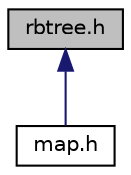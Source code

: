 digraph "rbtree.h"
{
 // LATEX_PDF_SIZE
  edge [fontname="Helvetica",fontsize="10",labelfontname="Helvetica",labelfontsize="10"];
  node [fontname="Helvetica",fontsize="10",shape=record];
  Node1 [label="rbtree.h",height=0.2,width=0.4,color="black", fillcolor="grey75", style="filled", fontcolor="black",tooltip="Заголовочный файл rbtree.h с реализацией черно-красного дерева для контейнера map."];
  Node1 -> Node2 [dir="back",color="midnightblue",fontsize="10",style="solid",fontname="Helvetica"];
  Node2 [label="map.h",height=0.2,width=0.4,color="black", fillcolor="white", style="filled",URL="$map_8h_source.html",tooltip=" "];
}
